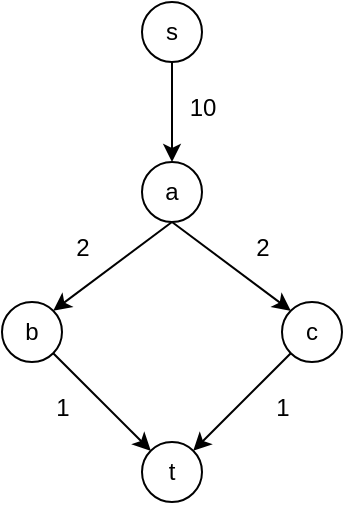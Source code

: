 <mxfile version="21.7.5" type="github">
  <diagram name="第 1 页" id="xnEYWMF3NsNJUKumpT2D">
    <mxGraphModel dx="600" dy="332" grid="1" gridSize="10" guides="1" tooltips="1" connect="1" arrows="1" fold="1" page="1" pageScale="1" pageWidth="827" pageHeight="1169" math="0" shadow="0">
      <root>
        <mxCell id="0" />
        <mxCell id="1" parent="0" />
        <mxCell id="RkmTadfdWSeT7kzXS7Pc-8" style="edgeStyle=orthogonalEdgeStyle;rounded=0;orthogonalLoop=1;jettySize=auto;html=1;exitX=0.5;exitY=1;exitDx=0;exitDy=0;" edge="1" parent="1" source="RkmTadfdWSeT7kzXS7Pc-1" target="RkmTadfdWSeT7kzXS7Pc-7">
          <mxGeometry relative="1" as="geometry" />
        </mxCell>
        <mxCell id="RkmTadfdWSeT7kzXS7Pc-1" value="s" style="ellipse;whiteSpace=wrap;html=1;aspect=fixed;" vertex="1" parent="1">
          <mxGeometry x="370" y="120" width="30" height="30" as="geometry" />
        </mxCell>
        <mxCell id="RkmTadfdWSeT7kzXS7Pc-11" style="rounded=0;orthogonalLoop=1;jettySize=auto;html=1;exitX=0;exitY=1;exitDx=0;exitDy=0;entryX=1;entryY=0;entryDx=0;entryDy=0;" edge="1" parent="1" source="RkmTadfdWSeT7kzXS7Pc-2" target="RkmTadfdWSeT7kzXS7Pc-4">
          <mxGeometry relative="1" as="geometry" />
        </mxCell>
        <mxCell id="RkmTadfdWSeT7kzXS7Pc-2" value="c" style="ellipse;whiteSpace=wrap;html=1;aspect=fixed;" vertex="1" parent="1">
          <mxGeometry x="440" y="270" width="30" height="30" as="geometry" />
        </mxCell>
        <mxCell id="RkmTadfdWSeT7kzXS7Pc-12" style="rounded=0;orthogonalLoop=1;jettySize=auto;html=1;exitX=1;exitY=1;exitDx=0;exitDy=0;entryX=0;entryY=0;entryDx=0;entryDy=0;" edge="1" parent="1" source="RkmTadfdWSeT7kzXS7Pc-3" target="RkmTadfdWSeT7kzXS7Pc-4">
          <mxGeometry relative="1" as="geometry" />
        </mxCell>
        <mxCell id="RkmTadfdWSeT7kzXS7Pc-3" value="b" style="ellipse;whiteSpace=wrap;html=1;aspect=fixed;" vertex="1" parent="1">
          <mxGeometry x="300" y="270" width="30" height="30" as="geometry" />
        </mxCell>
        <mxCell id="RkmTadfdWSeT7kzXS7Pc-4" value="t" style="ellipse;whiteSpace=wrap;html=1;aspect=fixed;" vertex="1" parent="1">
          <mxGeometry x="370" y="340" width="30" height="30" as="geometry" />
        </mxCell>
        <mxCell id="RkmTadfdWSeT7kzXS7Pc-9" style="rounded=0;orthogonalLoop=1;jettySize=auto;html=1;exitX=0.5;exitY=1;exitDx=0;exitDy=0;entryX=1;entryY=0;entryDx=0;entryDy=0;" edge="1" parent="1" source="RkmTadfdWSeT7kzXS7Pc-7" target="RkmTadfdWSeT7kzXS7Pc-3">
          <mxGeometry relative="1" as="geometry" />
        </mxCell>
        <mxCell id="RkmTadfdWSeT7kzXS7Pc-10" style="rounded=0;orthogonalLoop=1;jettySize=auto;html=1;exitX=0.5;exitY=1;exitDx=0;exitDy=0;entryX=0;entryY=0;entryDx=0;entryDy=0;" edge="1" parent="1" source="RkmTadfdWSeT7kzXS7Pc-7" target="RkmTadfdWSeT7kzXS7Pc-2">
          <mxGeometry relative="1" as="geometry" />
        </mxCell>
        <mxCell id="RkmTadfdWSeT7kzXS7Pc-7" value="a" style="ellipse;whiteSpace=wrap;html=1;aspect=fixed;" vertex="1" parent="1">
          <mxGeometry x="370" y="200" width="30" height="30" as="geometry" />
        </mxCell>
        <mxCell id="RkmTadfdWSeT7kzXS7Pc-13" value="10" style="text;html=1;align=center;verticalAlign=middle;resizable=0;points=[];autosize=1;strokeColor=none;fillColor=none;" vertex="1" parent="1">
          <mxGeometry x="380" y="158" width="40" height="30" as="geometry" />
        </mxCell>
        <mxCell id="RkmTadfdWSeT7kzXS7Pc-14" value="2" style="text;html=1;align=center;verticalAlign=middle;resizable=0;points=[];autosize=1;strokeColor=none;fillColor=none;" vertex="1" parent="1">
          <mxGeometry x="325" y="228" width="30" height="30" as="geometry" />
        </mxCell>
        <mxCell id="RkmTadfdWSeT7kzXS7Pc-15" value="2" style="text;html=1;align=center;verticalAlign=middle;resizable=0;points=[];autosize=1;strokeColor=none;fillColor=none;" vertex="1" parent="1">
          <mxGeometry x="415" y="228" width="30" height="30" as="geometry" />
        </mxCell>
        <mxCell id="RkmTadfdWSeT7kzXS7Pc-16" value="1" style="text;html=1;align=center;verticalAlign=middle;resizable=0;points=[];autosize=1;strokeColor=none;fillColor=none;" vertex="1" parent="1">
          <mxGeometry x="425" y="308" width="30" height="30" as="geometry" />
        </mxCell>
        <mxCell id="RkmTadfdWSeT7kzXS7Pc-17" value="1" style="text;html=1;align=center;verticalAlign=middle;resizable=0;points=[];autosize=1;strokeColor=none;fillColor=none;" vertex="1" parent="1">
          <mxGeometry x="315" y="308" width="30" height="30" as="geometry" />
        </mxCell>
      </root>
    </mxGraphModel>
  </diagram>
</mxfile>
